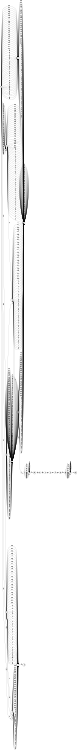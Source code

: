 digraph finite_state_machine {
	rankdir=LR size="8,5"
	node [shape=doublecircle]
	13

	16

	14

	28

	20

	10

	1

	7

	8

	15

	17

	1

	2

	3

	4

	7

	node [shape=circle]
	0 -> 1 [label=100
]
	0 -> 1 [label=101
]
	0 -> 1 [label=102
]
	0 -> 1 [label=103
]
	0 -> 1 [label=104
]
	0 -> 1 [label=105
]
	0 -> 1 [label=106
]
	0 -> 1 [label=107
]
	0 -> 1 [label=108
]
	0 -> 1 [label=109
]
	0 -> 1 [label=110
]
	0 -> 1 [label=111
]
	0 -> 1 [label=112
]
	0 -> 1 [label=113
]
	0 -> 1 [label=114
]
	0 -> 1 [label=115
]
	0 -> 1 [label=116
]
	0 -> 1 [label=117
]
	0 -> 1 [label=118
]
	0 -> 1 [label=119
]
	0 -> 1 [label=120
]
	0 -> 1 [label=121
]
	0 -> 1 [label=122
]
	0 -> 2 [label=126
]
	0 -> 2 [label=33
]
	0 -> 3 [label=34
]
	0 -> 2 [label=35
]
	0 -> 2 [label=36
]
	0 -> 2 [label=37
]
	0 -> 2 [label=38
]
	0 -> 4 [label=39
]
	0 -> 5 [label=40
]
	0 -> 2 [label=42
]
	0 -> 2 [label=44
]
	0 -> 6 [label=46
]
	0 -> 2 [label=47
]
	0 -> 2 [label=48
]
	0 -> 2 [label=49
]
	0 -> 2 [label=50
]
	0 -> 2 [label=51
]
	0 -> 2 [label=52
]
	0 -> 2 [label=53
]
	0 -> 2 [label=54
]
	0 -> 2 [label=55
]
	0 -> 2 [label=56
]
	0 -> 2 [label=57
]
	0 -> 2 [label=58
]
	0 -> 2 [label=59
]
	0 -> 2 [label=63
]
	0 -> 2 [label=64
]
	0 -> 1 [label=65
]
	0 -> 1 [label=66
]
	0 -> 7 [label=67
]
	0 -> 1 [label=68
]
	0 -> 1 [label=69
]
	0 -> 1 [label=70
]
	0 -> 1 [label=71
]
	0 -> 1 [label=72
]
	0 -> 1 [label=73
]
	0 -> 1 [label=74
]
	0 -> 1 [label=75
]
	0 -> 1 [label=76
]
	0 -> 1 [label=77
]
	0 -> 1 [label=78
]
	0 -> 1 [label=79
]
	0 -> 1 [label=80
]
	0 -> 1 [label=81
]
	0 -> 1 [label=82
]
	0 -> 1 [label=83
]
	0 -> 1 [label=84
]
	0 -> 1 [label=85
]
	0 -> 1 [label=86
]
	0 -> 1 [label=87
]
	0 -> 1 [label=88
]
	0 -> 1 [label=89
]
	0 -> 1 [label=90
]
	0 -> 2 [label=92
]
	0 -> 2 [label=94
]
	0 -> 2 [label=95
]
	0 -> 2 [label=96
]
	0 -> 1 [label=97
]
	0 -> 1 [label=98
]
	0 -> 1 [label=99
]
	1 -> 8 [label=100
]
	1 -> 8 [label=101
]
	1 -> 8 [label=102
]
	1 -> 8 [label=103
]
	1 -> 8 [label=104
]
	1 -> 8 [label=105
]
	1 -> 8 [label=106
]
	1 -> 8 [label=107
]
	1 -> 8 [label=108
]
	1 -> 8 [label=109
]
	1 -> 8 [label=110
]
	1 -> 8 [label=111
]
	1 -> 8 [label=112
]
	1 -> 8 [label=113
]
	1 -> 8 [label=114
]
	1 -> 8 [label=115
]
	1 -> 8 [label=116
]
	1 -> 8 [label=117
]
	1 -> 8 [label=118
]
	1 -> 8 [label=119
]
	1 -> 8 [label=120
]
	1 -> 8 [label=121
]
	1 -> 8 [label=122
]
	1 -> 8 [label=48
]
	1 -> 8 [label=49
]
	1 -> 8 [label=50
]
	1 -> 8 [label=51
]
	1 -> 8 [label=52
]
	1 -> 8 [label=53
]
	1 -> 8 [label=54
]
	1 -> 8 [label=55
]
	1 -> 8 [label=56
]
	1 -> 8 [label=57
]
	1 -> 8 [label=65
]
	1 -> 8 [label=66
]
	1 -> 8 [label=67
]
	1 -> 8 [label=68
]
	1 -> 8 [label=69
]
	1 -> 8 [label=70
]
	1 -> 8 [label=71
]
	1 -> 8 [label=72
]
	1 -> 8 [label=73
]
	1 -> 8 [label=74
]
	1 -> 8 [label=75
]
	1 -> 8 [label=76
]
	1 -> 8 [label=77
]
	1 -> 8 [label=78
]
	1 -> 8 [label=79
]
	1 -> 8 [label=80
]
	1 -> 8 [label=81
]
	1 -> 8 [label=82
]
	1 -> 8 [label=83
]
	1 -> 8 [label=84
]
	1 -> 8 [label=85
]
	1 -> 8 [label=86
]
	1 -> 8 [label=87
]
	1 -> 8 [label=88
]
	1 -> 8 [label=89
]
	1 -> 8 [label=90
]
	1 -> 8 [label=97
]
	1 -> 8 [label=98
]
	1 -> 8 [label=99
]
	3 -> 9 [label=100
]
	3 -> 9 [label=101
]
	3 -> 9 [label=102
]
	3 -> 9 [label=103
]
	3 -> 9 [label=104
]
	3 -> 9 [label=105
]
	3 -> 9 [label=106
]
	3 -> 9 [label=107
]
	3 -> 9 [label=108
]
	3 -> 9 [label=109
]
	3 -> 9 [label=110
]
	3 -> 9 [label=111
]
	3 -> 9 [label=112
]
	3 -> 9 [label=113
]
	3 -> 9 [label=114
]
	3 -> 9 [label=115
]
	3 -> 9 [label=116
]
	3 -> 9 [label=117
]
	3 -> 9 [label=118
]
	3 -> 9 [label=119
]
	3 -> 9 [label=120
]
	3 -> 9 [label=121
]
	3 -> 9 [label=122
]
	3 -> 9 [label=123
]
	3 -> 9 [label=124
]
	3 -> 9 [label=125
]
	3 -> 9 [label=126
]
	3 -> 9 [label=33
]
	3 -> 10 [label=34
]
	3 -> 9 [label=35
]
	3 -> 9 [label=36
]
	3 -> 9 [label=37
]
	3 -> 9 [label=38
]
	3 -> 9 [label=39
]
	3 -> 9 [label=40
]
	3 -> 9 [label=41
]
	3 -> 9 [label=42
]
	3 -> 9 [label=43
]
	3 -> 9 [label=44
]
	3 -> 9 [label=45
]
	3 -> 9 [label=46
]
	3 -> 9 [label=47
]
	3 -> 9 [label=48
]
	3 -> 9 [label=49
]
	3 -> 9 [label=50
]
	3 -> 9 [label=51
]
	3 -> 9 [label=52
]
	3 -> 9 [label=53
]
	3 -> 9 [label=54
]
	3 -> 9 [label=55
]
	3 -> 9 [label=56
]
	3 -> 9 [label=57
]
	3 -> 9 [label=58
]
	3 -> 9 [label=59
]
	3 -> 9 [label=60
]
	3 -> 9 [label=61
]
	3 -> 9 [label=62
]
	3 -> 9 [label=63
]
	3 -> 9 [label=64
]
	3 -> 9 [label=65
]
	3 -> 9 [label=66
]
	3 -> 9 [label=67
]
	3 -> 9 [label=68
]
	3 -> 9 [label=69
]
	3 -> 9 [label=70
]
	3 -> 9 [label=71
]
	3 -> 9 [label=72
]
	3 -> 9 [label=73
]
	3 -> 9 [label=74
]
	3 -> 9 [label=75
]
	3 -> 9 [label=76
]
	3 -> 9 [label=77
]
	3 -> 9 [label=78
]
	3 -> 9 [label=79
]
	3 -> 9 [label=80
]
	3 -> 9 [label=81
]
	3 -> 9 [label=82
]
	3 -> 9 [label=83
]
	3 -> 9 [label=84
]
	3 -> 9 [label=85
]
	3 -> 9 [label=86
]
	3 -> 9 [label=87
]
	3 -> 9 [label=88
]
	3 -> 9 [label=89
]
	3 -> 9 [label=90
]
	3 -> 9 [label=91
]
	3 -> 9 [label=92
]
	3 -> 9 [label=93
]
	3 -> 9 [label=94
]
	3 -> 9 [label=95
]
	3 -> 9 [label=96
]
	3 -> 9 [label=97
]
	3 -> 9 [label=98
]
	3 -> 9 [label=99
]
	4 -> 11 [label=100
]
	4 -> 11 [label=101
]
	4 -> 11 [label=102
]
	4 -> 11 [label=103
]
	4 -> 11 [label=104
]
	4 -> 11 [label=105
]
	4 -> 11 [label=106
]
	4 -> 11 [label=107
]
	4 -> 11 [label=108
]
	4 -> 11 [label=109
]
	4 -> 11 [label=110
]
	4 -> 11 [label=111
]
	4 -> 11 [label=112
]
	4 -> 11 [label=113
]
	4 -> 11 [label=114
]
	4 -> 11 [label=115
]
	4 -> 11 [label=116
]
	4 -> 11 [label=117
]
	4 -> 11 [label=118
]
	4 -> 11 [label=119
]
	4 -> 11 [label=120
]
	4 -> 11 [label=121
]
	4 -> 11 [label=122
]
	4 -> 12 [label=47
]
	4 -> 11 [label=65
]
	4 -> 11 [label=66
]
	4 -> 11 [label=67
]
	4 -> 11 [label=68
]
	4 -> 11 [label=69
]
	4 -> 11 [label=70
]
	4 -> 11 [label=71
]
	4 -> 11 [label=72
]
	4 -> 11 [label=73
]
	4 -> 11 [label=74
]
	4 -> 11 [label=75
]
	4 -> 11 [label=76
]
	4 -> 11 [label=77
]
	4 -> 11 [label=78
]
	4 -> 11 [label=79
]
	4 -> 11 [label=80
]
	4 -> 11 [label=81
]
	4 -> 11 [label=82
]
	4 -> 11 [label=83
]
	4 -> 11 [label=84
]
	4 -> 11 [label=85
]
	4 -> 11 [label=86
]
	4 -> 11 [label=87
]
	4 -> 11 [label=88
]
	4 -> 11 [label=89
]
	4 -> 11 [label=90
]
	4 -> 11 [label=97
]
	4 -> 11 [label=98
]
	4 -> 11 [label=99
]
	5 -> 13 [label=46
]
	6 -> 14 [label=41
]
	7 -> 8 [label=100
]
	7 -> 8 [label=101
]
	7 -> 8 [label=102
]
	7 -> 8 [label=103
]
	7 -> 8 [label=104
]
	7 -> 8 [label=105
]
	7 -> 8 [label=106
]
	7 -> 8 [label=107
]
	7 -> 8 [label=108
]
	7 -> 8 [label=109
]
	7 -> 8 [label=110
]
	7 -> 8 [label=111
]
	7 -> 8 [label=112
]
	7 -> 8 [label=113
]
	7 -> 8 [label=114
]
	7 -> 8 [label=115
]
	7 -> 8 [label=116
]
	7 -> 8 [label=117
]
	7 -> 8 [label=118
]
	7 -> 8 [label=119
]
	7 -> 8 [label=120
]
	7 -> 8 [label=121
]
	7 -> 8 [label=122
]
	7 -> 8 [label=48
]
	7 -> 8 [label=49
]
	7 -> 8 [label=50
]
	7 -> 8 [label=51
]
	7 -> 8 [label=52
]
	7 -> 8 [label=53
]
	7 -> 8 [label=54
]
	7 -> 8 [label=55
]
	7 -> 8 [label=56
]
	7 -> 8 [label=57
]
	7 -> 8 [label=65
]
	7 -> 8 [label=66
]
	7 -> 8 [label=67
]
	7 -> 8 [label=68
]
	7 -> 8 [label=69
]
	7 -> 8 [label=70
]
	7 -> 8 [label=71
]
	7 -> 15 [label=72
]
	7 -> 8 [label=73
]
	7 -> 8 [label=74
]
	7 -> 8 [label=75
]
	7 -> 8 [label=76
]
	7 -> 8 [label=77
]
	7 -> 8 [label=78
]
	7 -> 8 [label=79
]
	7 -> 8 [label=80
]
	7 -> 8 [label=81
]
	7 -> 8 [label=82
]
	7 -> 8 [label=83
]
	7 -> 8 [label=84
]
	7 -> 8 [label=85
]
	7 -> 8 [label=86
]
	7 -> 8 [label=87
]
	7 -> 8 [label=88
]
	7 -> 8 [label=89
]
	7 -> 8 [label=90
]
	7 -> 8 [label=97
]
	7 -> 8 [label=98
]
	7 -> 8 [label=99
]
	8 -> 8 [label=100
]
	8 -> 8 [label=101
]
	8 -> 8 [label=102
]
	8 -> 8 [label=103
]
	8 -> 8 [label=104
]
	8 -> 8 [label=105
]
	8 -> 8 [label=106
]
	8 -> 8 [label=107
]
	8 -> 8 [label=108
]
	8 -> 8 [label=109
]
	8 -> 8 [label=110
]
	8 -> 8 [label=111
]
	8 -> 8 [label=112
]
	8 -> 8 [label=113
]
	8 -> 8 [label=114
]
	8 -> 8 [label=115
]
	8 -> 8 [label=116
]
	8 -> 8 [label=117
]
	8 -> 8 [label=118
]
	8 -> 8 [label=119
]
	8 -> 8 [label=120
]
	8 -> 8 [label=121
]
	8 -> 8 [label=122
]
	8 -> 8 [label=48
]
	8 -> 8 [label=49
]
	8 -> 8 [label=50
]
	8 -> 8 [label=51
]
	8 -> 8 [label=52
]
	8 -> 8 [label=53
]
	8 -> 8 [label=54
]
	8 -> 8 [label=55
]
	8 -> 8 [label=56
]
	8 -> 8 [label=57
]
	8 -> 8 [label=65
]
	8 -> 8 [label=66
]
	8 -> 8 [label=67
]
	8 -> 8 [label=68
]
	8 -> 8 [label=69
]
	8 -> 8 [label=70
]
	8 -> 8 [label=71
]
	8 -> 8 [label=72
]
	8 -> 8 [label=73
]
	8 -> 8 [label=74
]
	8 -> 8 [label=75
]
	8 -> 8 [label=76
]
	8 -> 8 [label=77
]
	8 -> 8 [label=78
]
	8 -> 8 [label=79
]
	8 -> 8 [label=80
]
	8 -> 8 [label=81
]
	8 -> 8 [label=82
]
	8 -> 8 [label=83
]
	8 -> 8 [label=84
]
	8 -> 8 [label=85
]
	8 -> 8 [label=86
]
	8 -> 8 [label=87
]
	8 -> 8 [label=88
]
	8 -> 8 [label=89
]
	8 -> 8 [label=90
]
	8 -> 8 [label=97
]
	8 -> 8 [label=98
]
	8 -> 8 [label=99
]
	9 -> 9 [label=100
]
	9 -> 9 [label=101
]
	9 -> 9 [label=102
]
	9 -> 9 [label=103
]
	9 -> 9 [label=104
]
	9 -> 9 [label=105
]
	9 -> 9 [label=106
]
	9 -> 9 [label=107
]
	9 -> 9 [label=108
]
	9 -> 9 [label=109
]
	9 -> 9 [label=110
]
	9 -> 9 [label=111
]
	9 -> 9 [label=112
]
	9 -> 9 [label=113
]
	9 -> 9 [label=114
]
	9 -> 9 [label=115
]
	9 -> 9 [label=116
]
	9 -> 9 [label=117
]
	9 -> 9 [label=118
]
	9 -> 9 [label=119
]
	9 -> 9 [label=120
]
	9 -> 9 [label=121
]
	9 -> 9 [label=122
]
	9 -> 9 [label=123
]
	9 -> 9 [label=124
]
	9 -> 9 [label=125
]
	9 -> 9 [label=126
]
	9 -> 9 [label=33
]
	9 -> 10 [label=34
]
	9 -> 9 [label=35
]
	9 -> 9 [label=36
]
	9 -> 9 [label=37
]
	9 -> 9 [label=38
]
	9 -> 9 [label=39
]
	9 -> 9 [label=40
]
	9 -> 9 [label=41
]
	9 -> 9 [label=42
]
	9 -> 9 [label=43
]
	9 -> 9 [label=44
]
	9 -> 9 [label=45
]
	9 -> 9 [label=46
]
	9 -> 9 [label=47
]
	9 -> 9 [label=48
]
	9 -> 9 [label=49
]
	9 -> 9 [label=50
]
	9 -> 9 [label=51
]
	9 -> 9 [label=52
]
	9 -> 9 [label=53
]
	9 -> 9 [label=54
]
	9 -> 9 [label=55
]
	9 -> 9 [label=56
]
	9 -> 9 [label=57
]
	9 -> 9 [label=58
]
	9 -> 9 [label=59
]
	9 -> 9 [label=60
]
	9 -> 9 [label=61
]
	9 -> 9 [label=62
]
	9 -> 9 [label=63
]
	9 -> 9 [label=64
]
	9 -> 9 [label=65
]
	9 -> 9 [label=66
]
	9 -> 9 [label=67
]
	9 -> 9 [label=68
]
	9 -> 9 [label=69
]
	9 -> 9 [label=70
]
	9 -> 9 [label=71
]
	9 -> 9 [label=72
]
	9 -> 9 [label=73
]
	9 -> 9 [label=74
]
	9 -> 9 [label=75
]
	9 -> 9 [label=76
]
	9 -> 9 [label=77
]
	9 -> 9 [label=78
]
	9 -> 9 [label=79
]
	9 -> 9 [label=80
]
	9 -> 9 [label=81
]
	9 -> 9 [label=82
]
	9 -> 9 [label=83
]
	9 -> 9 [label=84
]
	9 -> 9 [label=85
]
	9 -> 9 [label=86
]
	9 -> 9 [label=87
]
	9 -> 9 [label=88
]
	9 -> 9 [label=89
]
	9 -> 9 [label=90
]
	9 -> 9 [label=91
]
	9 -> 9 [label=92
]
	9 -> 9 [label=93
]
	9 -> 9 [label=94
]
	9 -> 9 [label=95
]
	9 -> 9 [label=96
]
	9 -> 9 [label=97
]
	9 -> 9 [label=98
]
	9 -> 9 [label=99
]
	11 -> 16 [label=39
]
	12 -> 11 [label=100
]
	12 -> 11 [label=101
]
	12 -> 11 [label=102
]
	12 -> 11 [label=103
]
	12 -> 11 [label=104
]
	12 -> 11 [label=105
]
	12 -> 11 [label=106
]
	12 -> 11 [label=107
]
	12 -> 11 [label=108
]
	12 -> 11 [label=109
]
	12 -> 11 [label=110
]
	12 -> 11 [label=111
]
	12 -> 11 [label=112
]
	12 -> 11 [label=113
]
	12 -> 11 [label=114
]
	12 -> 11 [label=115
]
	12 -> 11 [label=116
]
	12 -> 11 [label=117
]
	12 -> 11 [label=118
]
	12 -> 11 [label=119
]
	12 -> 11 [label=120
]
	12 -> 11 [label=121
]
	12 -> 11 [label=122
]
	12 -> 11 [label=65
]
	12 -> 11 [label=66
]
	12 -> 11 [label=67
]
	12 -> 11 [label=68
]
	12 -> 11 [label=69
]
	12 -> 11 [label=70
]
	12 -> 11 [label=71
]
	12 -> 11 [label=72
]
	12 -> 11 [label=73
]
	12 -> 11 [label=74
]
	12 -> 11 [label=75
]
	12 -> 11 [label=76
]
	12 -> 11 [label=77
]
	12 -> 11 [label=78
]
	12 -> 11 [label=79
]
	12 -> 11 [label=80
]
	12 -> 11 [label=81
]
	12 -> 11 [label=82
]
	12 -> 11 [label=83
]
	12 -> 11 [label=84
]
	12 -> 11 [label=85
]
	12 -> 11 [label=86
]
	12 -> 11 [label=87
]
	12 -> 11 [label=88
]
	12 -> 11 [label=89
]
	12 -> 11 [label=90
]
	12 -> 11 [label=97
]
	12 -> 11 [label=98
]
	12 -> 11 [label=99
]
	15 -> 8 [label=100
]
	15 -> 8 [label=101
]
	15 -> 8 [label=102
]
	15 -> 8 [label=103
]
	15 -> 8 [label=104
]
	15 -> 8 [label=105
]
	15 -> 8 [label=106
]
	15 -> 8 [label=107
]
	15 -> 8 [label=108
]
	15 -> 8 [label=109
]
	15 -> 8 [label=110
]
	15 -> 8 [label=111
]
	15 -> 8 [label=112
]
	15 -> 8 [label=113
]
	15 -> 8 [label=114
]
	15 -> 8 [label=115
]
	15 -> 8 [label=116
]
	15 -> 8 [label=117
]
	15 -> 8 [label=118
]
	15 -> 8 [label=119
]
	15 -> 8 [label=120
]
	15 -> 8 [label=121
]
	15 -> 8 [label=122
]
	15 -> 8 [label=48
]
	15 -> 8 [label=49
]
	15 -> 8 [label=50
]
	15 -> 8 [label=51
]
	15 -> 8 [label=52
]
	15 -> 8 [label=53
]
	15 -> 8 [label=54
]
	15 -> 8 [label=55
]
	15 -> 8 [label=56
]
	15 -> 8 [label=57
]
	15 -> 8 [label=65
]
	15 -> 8 [label=66
]
	15 -> 8 [label=67
]
	15 -> 8 [label=68
]
	15 -> 8 [label=69
]
	15 -> 8 [label=70
]
	15 -> 8 [label=71
]
	15 -> 8 [label=72
]
	15 -> 8 [label=73
]
	15 -> 8 [label=74
]
	15 -> 8 [label=75
]
	15 -> 8 [label=76
]
	15 -> 8 [label=77
]
	15 -> 8 [label=78
]
	15 -> 8 [label=79
]
	15 -> 8 [label=80
]
	15 -> 8 [label=81
]
	15 -> 17 [label=82
]
	15 -> 8 [label=83
]
	15 -> 8 [label=84
]
	15 -> 8 [label=85
]
	15 -> 8 [label=86
]
	15 -> 8 [label=87
]
	15 -> 8 [label=88
]
	15 -> 8 [label=89
]
	15 -> 8 [label=90
]
	15 -> 8 [label=97
]
	15 -> 8 [label=98
]
	15 -> 8 [label=99
]
	17 -> 8 [label=100
]
	17 -> 8 [label=101
]
	17 -> 8 [label=102
]
	17 -> 8 [label=103
]
	17 -> 8 [label=104
]
	17 -> 8 [label=105
]
	17 -> 8 [label=106
]
	17 -> 8 [label=107
]
	17 -> 8 [label=108
]
	17 -> 8 [label=109
]
	17 -> 8 [label=110
]
	17 -> 8 [label=111
]
	17 -> 8 [label=112
]
	17 -> 8 [label=113
]
	17 -> 8 [label=114
]
	17 -> 8 [label=115
]
	17 -> 8 [label=116
]
	17 -> 8 [label=117
]
	17 -> 8 [label=118
]
	17 -> 8 [label=119
]
	17 -> 8 [label=120
]
	17 -> 8 [label=121
]
	17 -> 8 [label=122
]
	17 -> 18 [label=40
]
	17 -> 8 [label=48
]
	17 -> 8 [label=49
]
	17 -> 8 [label=50
]
	17 -> 8 [label=51
]
	17 -> 8 [label=52
]
	17 -> 8 [label=53
]
	17 -> 8 [label=54
]
	17 -> 8 [label=55
]
	17 -> 8 [label=56
]
	17 -> 8 [label=57
]
	17 -> 8 [label=65
]
	17 -> 8 [label=66
]
	17 -> 8 [label=67
]
	17 -> 8 [label=68
]
	17 -> 8 [label=69
]
	17 -> 8 [label=70
]
	17 -> 8 [label=71
]
	17 -> 8 [label=72
]
	17 -> 8 [label=73
]
	17 -> 8 [label=74
]
	17 -> 8 [label=75
]
	17 -> 8 [label=76
]
	17 -> 8 [label=77
]
	17 -> 8 [label=78
]
	17 -> 8 [label=79
]
	17 -> 8 [label=80
]
	17 -> 8 [label=81
]
	17 -> 8 [label=82
]
	17 -> 8 [label=83
]
	17 -> 8 [label=84
]
	17 -> 8 [label=85
]
	17 -> 8 [label=86
]
	17 -> 8 [label=87
]
	17 -> 8 [label=88
]
	17 -> 8 [label=89
]
	17 -> 8 [label=90
]
	17 -> 8 [label=97
]
	17 -> 8 [label=98
]
	17 -> 8 [label=99
]
	18 -> 19 [label=48
]
	18 -> 19 [label=49
]
	18 -> 19 [label=50
]
	18 -> 19 [label=51
]
	18 -> 19 [label=52
]
	18 -> 19 [label=53
]
	18 -> 19 [label=54
]
	18 -> 19 [label=55
]
	18 -> 19 [label=56
]
	18 -> 19 [label=57
]
	19 -> 20 [label=41
]
	19 -> 19 [label=48
]
	19 -> 19 [label=49
]
	19 -> 19 [label=50
]
	19 -> 19 [label=51
]
	19 -> 19 [label=52
]
	19 -> 19 [label=53
]
	19 -> 19 [label=54
]
	19 -> 19 [label=55
]
	19 -> 19 [label=56
]
	19 -> 19 [label=57
]
	20 -> 21 [label=46
]
	21 -> 22 [label=46
]
	22 -> 23 [label=67
]
	23 -> 24 [label=72
]
	24 -> 25 [label=82
]
	25 -> 26 [label=40
]
	26 -> 27 [label=48
]
	26 -> 27 [label=49
]
	26 -> 27 [label=50
]
	26 -> 27 [label=51
]
	26 -> 27 [label=52
]
	26 -> 27 [label=53
]
	26 -> 27 [label=54
]
	26 -> 27 [label=55
]
	26 -> 27 [label=56
]
	26 -> 27 [label=57
]
	27 -> 28 [label=41
]
	27 -> 27 [label=48
]
	27 -> 27 [label=49
]
	27 -> 27 [label=50
]
	27 -> 27 [label=51
]
	27 -> 27 [label=52
]
	27 -> 27 [label=53
]
	27 -> 27 [label=54
]
	27 -> 27 [label=55
]
	27 -> 27 [label=56
]
	27 -> 27 [label=57
]
}
